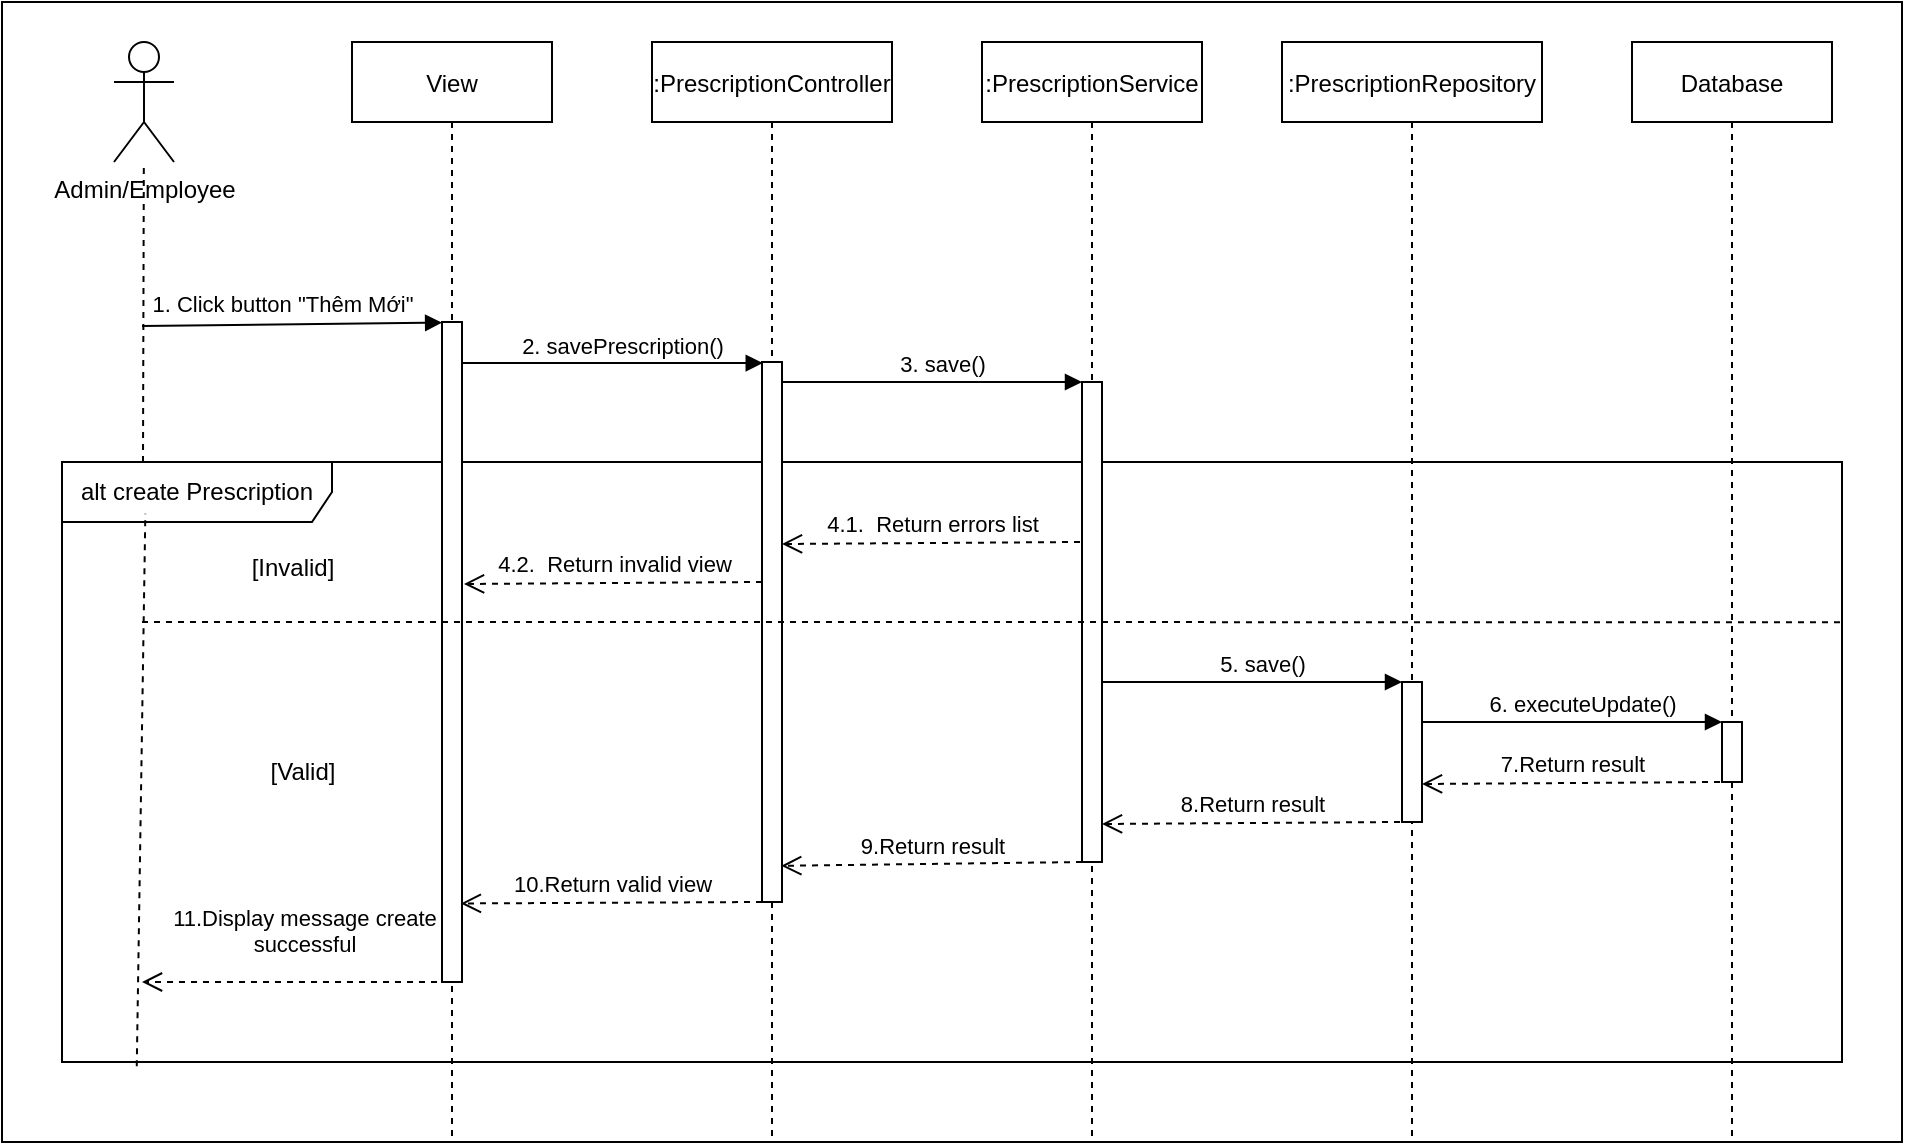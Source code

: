 <mxfile version="23.0.2" type="device">
  <diagram name="Trang-1" id="875s9HhrCnIbohzMTVZo">
    <mxGraphModel dx="1314" dy="832" grid="1" gridSize="10" guides="1" tooltips="1" connect="1" arrows="1" fold="1" page="1" pageScale="1" pageWidth="827" pageHeight="1169" math="0" shadow="0">
      <root>
        <mxCell id="0" />
        <mxCell id="1" parent="0" />
        <mxCell id="0AXuN8qhgTlBM-0Ob6mB-1" value="" style="rounded=0;whiteSpace=wrap;html=1;" parent="1" vertex="1">
          <mxGeometry x="370" y="170" width="950" height="570" as="geometry" />
        </mxCell>
        <mxCell id="0AXuN8qhgTlBM-0Ob6mB-2" value="alt create Prescription" style="shape=umlFrame;whiteSpace=wrap;html=1;width=135;height=30;" parent="1" vertex="1">
          <mxGeometry x="400" y="400" width="890" height="300" as="geometry" />
        </mxCell>
        <mxCell id="0AXuN8qhgTlBM-0Ob6mB-3" value="Admin/Employee" style="shape=umlActor;verticalLabelPosition=bottom;verticalAlign=top;html=1;" parent="1" vertex="1">
          <mxGeometry x="426" y="190" width="30" height="60" as="geometry" />
        </mxCell>
        <mxCell id="0AXuN8qhgTlBM-0Ob6mB-5" value="View" style="shape=umlLifeline;perimeter=lifelinePerimeter;container=1;collapsible=0;recursiveResize=0;rounded=0;shadow=0;strokeWidth=1;" parent="1" vertex="1">
          <mxGeometry x="545" y="190" width="100" height="550" as="geometry" />
        </mxCell>
        <mxCell id="0AXuN8qhgTlBM-0Ob6mB-6" value="" style="html=1;points=[];perimeter=orthogonalPerimeter;" parent="0AXuN8qhgTlBM-0Ob6mB-5" vertex="1">
          <mxGeometry x="45" y="140" width="10" height="330" as="geometry" />
        </mxCell>
        <mxCell id="0AXuN8qhgTlBM-0Ob6mB-7" value="11.Display message create &lt;br&gt;successful" style="html=1;verticalAlign=bottom;endArrow=open;dashed=1;endSize=8;" parent="0AXuN8qhgTlBM-0Ob6mB-5" edge="1">
          <mxGeometry x="-0.085" y="-10" relative="1" as="geometry">
            <mxPoint x="42.5" y="470" as="sourcePoint" />
            <mxPoint x="-105" y="470" as="targetPoint" />
            <mxPoint x="1" as="offset" />
          </mxGeometry>
        </mxCell>
        <mxCell id="0AXuN8qhgTlBM-0Ob6mB-8" value=":PrescriptionController" style="shape=umlLifeline;perimeter=lifelinePerimeter;container=1;collapsible=0;recursiveResize=0;rounded=0;shadow=0;strokeWidth=1;" parent="1" vertex="1">
          <mxGeometry x="695" y="190" width="120" height="550" as="geometry" />
        </mxCell>
        <mxCell id="0AXuN8qhgTlBM-0Ob6mB-9" value="" style="html=1;points=[];perimeter=orthogonalPerimeter;" parent="0AXuN8qhgTlBM-0Ob6mB-8" vertex="1">
          <mxGeometry x="55" y="160" width="10" height="270" as="geometry" />
        </mxCell>
        <mxCell id="0AXuN8qhgTlBM-0Ob6mB-10" value="4.2. &amp;nbsp;Return invalid view" style="html=1;verticalAlign=bottom;endArrow=open;dashed=1;endSize=8;exitX=-0.055;exitY=0.291;exitDx=0;exitDy=0;exitPerimeter=0;" parent="0AXuN8qhgTlBM-0Ob6mB-8" edge="1">
          <mxGeometry x="-0.003" relative="1" as="geometry">
            <mxPoint x="55" y="270" as="sourcePoint" />
            <mxPoint x="-94" y="271" as="targetPoint" />
            <mxPoint as="offset" />
          </mxGeometry>
        </mxCell>
        <mxCell id="0AXuN8qhgTlBM-0Ob6mB-11" value="10.Return valid view" style="html=1;verticalAlign=bottom;endArrow=open;dashed=1;endSize=8;exitX=-0.055;exitY=0.291;exitDx=0;exitDy=0;exitPerimeter=0;entryX=0.942;entryY=0.881;entryDx=0;entryDy=0;entryPerimeter=0;" parent="0AXuN8qhgTlBM-0Ob6mB-8" target="0AXuN8qhgTlBM-0Ob6mB-6" edge="1">
          <mxGeometry x="-0.003" relative="1" as="geometry">
            <mxPoint x="55" y="430" as="sourcePoint" />
            <mxPoint x="-94" y="431" as="targetPoint" />
            <mxPoint as="offset" />
          </mxGeometry>
        </mxCell>
        <mxCell id="0AXuN8qhgTlBM-0Ob6mB-12" value="4.1. &amp;nbsp;Return errors list" style="html=1;verticalAlign=bottom;endArrow=open;dashed=1;endSize=8;exitX=-0.055;exitY=0.291;exitDx=0;exitDy=0;exitPerimeter=0;" parent="0AXuN8qhgTlBM-0Ob6mB-8" edge="1">
          <mxGeometry x="-0.003" relative="1" as="geometry">
            <mxPoint x="214" y="250" as="sourcePoint" />
            <mxPoint x="65" y="251" as="targetPoint" />
            <mxPoint as="offset" />
          </mxGeometry>
        </mxCell>
        <mxCell id="0AXuN8qhgTlBM-0Ob6mB-13" value="3. save()" style="html=1;verticalAlign=bottom;endArrow=block;entryX=0;entryY=0;entryDx=0;entryDy=0;entryPerimeter=0;" parent="0AXuN8qhgTlBM-0Ob6mB-8" target="0AXuN8qhgTlBM-0Ob6mB-15" edge="1">
          <mxGeometry x="0.067" width="80" relative="1" as="geometry">
            <mxPoint x="65" y="170" as="sourcePoint" />
            <mxPoint x="215" y="170" as="targetPoint" />
            <mxPoint as="offset" />
          </mxGeometry>
        </mxCell>
        <mxCell id="0AXuN8qhgTlBM-0Ob6mB-14" value=":PrescriptionService" style="shape=umlLifeline;perimeter=lifelinePerimeter;container=1;collapsible=0;recursiveResize=0;rounded=0;shadow=0;strokeWidth=1;" parent="1" vertex="1">
          <mxGeometry x="860" y="190" width="110" height="550" as="geometry" />
        </mxCell>
        <mxCell id="0AXuN8qhgTlBM-0Ob6mB-15" value="" style="html=1;points=[];perimeter=orthogonalPerimeter;" parent="0AXuN8qhgTlBM-0Ob6mB-14" vertex="1">
          <mxGeometry x="50" y="170" width="10" height="240" as="geometry" />
        </mxCell>
        <mxCell id="0AXuN8qhgTlBM-0Ob6mB-16" value="9.Return result" style="html=1;verticalAlign=bottom;endArrow=open;dashed=1;endSize=8;exitX=-0.055;exitY=0.291;exitDx=0;exitDy=0;exitPerimeter=0;entryX=0.962;entryY=0.933;entryDx=0;entryDy=0;entryPerimeter=0;" parent="0AXuN8qhgTlBM-0Ob6mB-14" target="0AXuN8qhgTlBM-0Ob6mB-9" edge="1">
          <mxGeometry x="-0.003" relative="1" as="geometry">
            <mxPoint x="50" y="410" as="sourcePoint" />
            <mxPoint x="-99" y="411" as="targetPoint" />
            <mxPoint as="offset" />
          </mxGeometry>
        </mxCell>
        <mxCell id="0AXuN8qhgTlBM-0Ob6mB-17" value=":PrescriptionRepository" style="shape=umlLifeline;perimeter=lifelinePerimeter;container=1;collapsible=0;recursiveResize=0;rounded=0;shadow=0;strokeWidth=1;" parent="1" vertex="1">
          <mxGeometry x="1010" y="190" width="130" height="550" as="geometry" />
        </mxCell>
        <mxCell id="0AXuN8qhgTlBM-0Ob6mB-18" value="" style="html=1;points=[];perimeter=orthogonalPerimeter;" parent="0AXuN8qhgTlBM-0Ob6mB-17" vertex="1">
          <mxGeometry x="60" y="320" width="10" height="70" as="geometry" />
        </mxCell>
        <mxCell id="0AXuN8qhgTlBM-0Ob6mB-19" value="5. save()" style="html=1;verticalAlign=bottom;endArrow=block;" parent="0AXuN8qhgTlBM-0Ob6mB-17" edge="1">
          <mxGeometry x="0.067" width="80" relative="1" as="geometry">
            <mxPoint x="-90" y="320" as="sourcePoint" />
            <mxPoint x="60" y="320" as="targetPoint" />
            <mxPoint as="offset" />
          </mxGeometry>
        </mxCell>
        <mxCell id="0AXuN8qhgTlBM-0Ob6mB-20" value="Database" style="shape=umlLifeline;perimeter=lifelinePerimeter;container=1;collapsible=0;recursiveResize=0;rounded=0;shadow=0;strokeWidth=1;" parent="1" vertex="1">
          <mxGeometry x="1185" y="190" width="100" height="550" as="geometry" />
        </mxCell>
        <mxCell id="0AXuN8qhgTlBM-0Ob6mB-21" value="" style="html=1;points=[];perimeter=orthogonalPerimeter;" parent="0AXuN8qhgTlBM-0Ob6mB-20" vertex="1">
          <mxGeometry x="45" y="340" width="10" height="30" as="geometry" />
        </mxCell>
        <mxCell id="0AXuN8qhgTlBM-0Ob6mB-22" value="1. Click button&amp;nbsp;&quot;Thêm Mới&quot;" style="html=1;verticalAlign=bottom;endArrow=block;entryX=0.007;entryY=0.001;entryDx=0;entryDy=0;entryPerimeter=0;" parent="1" target="0AXuN8qhgTlBM-0Ob6mB-6" edge="1">
          <mxGeometry x="-0.067" y="1" width="80" relative="1" as="geometry">
            <mxPoint x="440" y="332" as="sourcePoint" />
            <mxPoint x="585" y="330" as="targetPoint" />
            <mxPoint as="offset" />
          </mxGeometry>
        </mxCell>
        <mxCell id="0AXuN8qhgTlBM-0Ob6mB-23" value="2. savePrescription()" style="html=1;verticalAlign=bottom;endArrow=block;entryX=0.038;entryY=0.002;entryDx=0;entryDy=0;entryPerimeter=0;" parent="1" source="0AXuN8qhgTlBM-0Ob6mB-6" target="0AXuN8qhgTlBM-0Ob6mB-9" edge="1">
          <mxGeometry x="0.067" width="80" relative="1" as="geometry">
            <mxPoint x="605" y="350" as="sourcePoint" />
            <mxPoint x="750" y="350" as="targetPoint" />
            <mxPoint as="offset" />
          </mxGeometry>
        </mxCell>
        <mxCell id="0AXuN8qhgTlBM-0Ob6mB-24" value="" style="endArrow=none;dashed=1;html=1;rounded=0;entryX=1.002;entryY=0.267;entryDx=0;entryDy=0;entryPerimeter=0;" parent="1" target="0AXuN8qhgTlBM-0Ob6mB-2" edge="1">
          <mxGeometry width="50" height="50" relative="1" as="geometry">
            <mxPoint x="440" y="480" as="sourcePoint" />
            <mxPoint x="1275" y="480.0" as="targetPoint" />
          </mxGeometry>
        </mxCell>
        <mxCell id="0AXuN8qhgTlBM-0Ob6mB-25" value="[Invalid]" style="text;html=1;align=center;verticalAlign=middle;resizable=0;points=[];autosize=1;strokeColor=none;fillColor=none;" parent="1" vertex="1">
          <mxGeometry x="485" y="438" width="60" height="30" as="geometry" />
        </mxCell>
        <mxCell id="0AXuN8qhgTlBM-0Ob6mB-26" value="[Valid]" style="text;html=1;align=center;verticalAlign=middle;resizable=0;points=[];autosize=1;strokeColor=none;fillColor=none;" parent="1" vertex="1">
          <mxGeometry x="490" y="540" width="60" height="30" as="geometry" />
        </mxCell>
        <mxCell id="0AXuN8qhgTlBM-0Ob6mB-27" value="6. executeUpdate()" style="html=1;verticalAlign=bottom;endArrow=block;" parent="1" edge="1">
          <mxGeometry x="0.067" width="80" relative="1" as="geometry">
            <mxPoint x="1080" y="530" as="sourcePoint" />
            <mxPoint x="1230" y="530" as="targetPoint" />
            <mxPoint as="offset" />
          </mxGeometry>
        </mxCell>
        <mxCell id="0AXuN8qhgTlBM-0Ob6mB-28" value="7.Return result" style="html=1;verticalAlign=bottom;endArrow=open;dashed=1;endSize=8;exitX=-0.055;exitY=0.291;exitDx=0;exitDy=0;exitPerimeter=0;" parent="1" edge="1">
          <mxGeometry x="-0.003" relative="1" as="geometry">
            <mxPoint x="1229" y="560" as="sourcePoint" />
            <mxPoint x="1080" y="561" as="targetPoint" />
            <mxPoint as="offset" />
          </mxGeometry>
        </mxCell>
        <mxCell id="0AXuN8qhgTlBM-0Ob6mB-29" value="8.Return result" style="html=1;verticalAlign=bottom;endArrow=open;dashed=1;endSize=8;exitX=-0.055;exitY=0.291;exitDx=0;exitDy=0;exitPerimeter=0;" parent="1" edge="1">
          <mxGeometry x="-0.003" relative="1" as="geometry">
            <mxPoint x="1069" y="580" as="sourcePoint" />
            <mxPoint x="920" y="581" as="targetPoint" />
            <mxPoint as="offset" />
          </mxGeometry>
        </mxCell>
        <mxCell id="mbZUEioeHAP5azJTmYxg-2" value="" style="endArrow=none;dashed=1;html=1;rounded=0;" edge="1" parent="1" target="0AXuN8qhgTlBM-0Ob6mB-3">
          <mxGeometry width="50" height="50" relative="1" as="geometry">
            <mxPoint x="440.5" y="400" as="sourcePoint" />
            <mxPoint x="440.5" y="280" as="targetPoint" />
          </mxGeometry>
        </mxCell>
        <mxCell id="mbZUEioeHAP5azJTmYxg-3" value="" style="endArrow=none;dashed=1;html=1;rounded=0;exitX=0.042;exitY=1.007;exitDx=0;exitDy=0;exitPerimeter=0;entryX=0.047;entryY=0.093;entryDx=0;entryDy=0;entryPerimeter=0;" edge="1" parent="1" source="0AXuN8qhgTlBM-0Ob6mB-2">
          <mxGeometry width="50" height="50" relative="1" as="geometry">
            <mxPoint x="440.34" y="570" as="sourcePoint" />
            <mxPoint x="441.67" y="425.9" as="targetPoint" />
          </mxGeometry>
        </mxCell>
      </root>
    </mxGraphModel>
  </diagram>
</mxfile>
